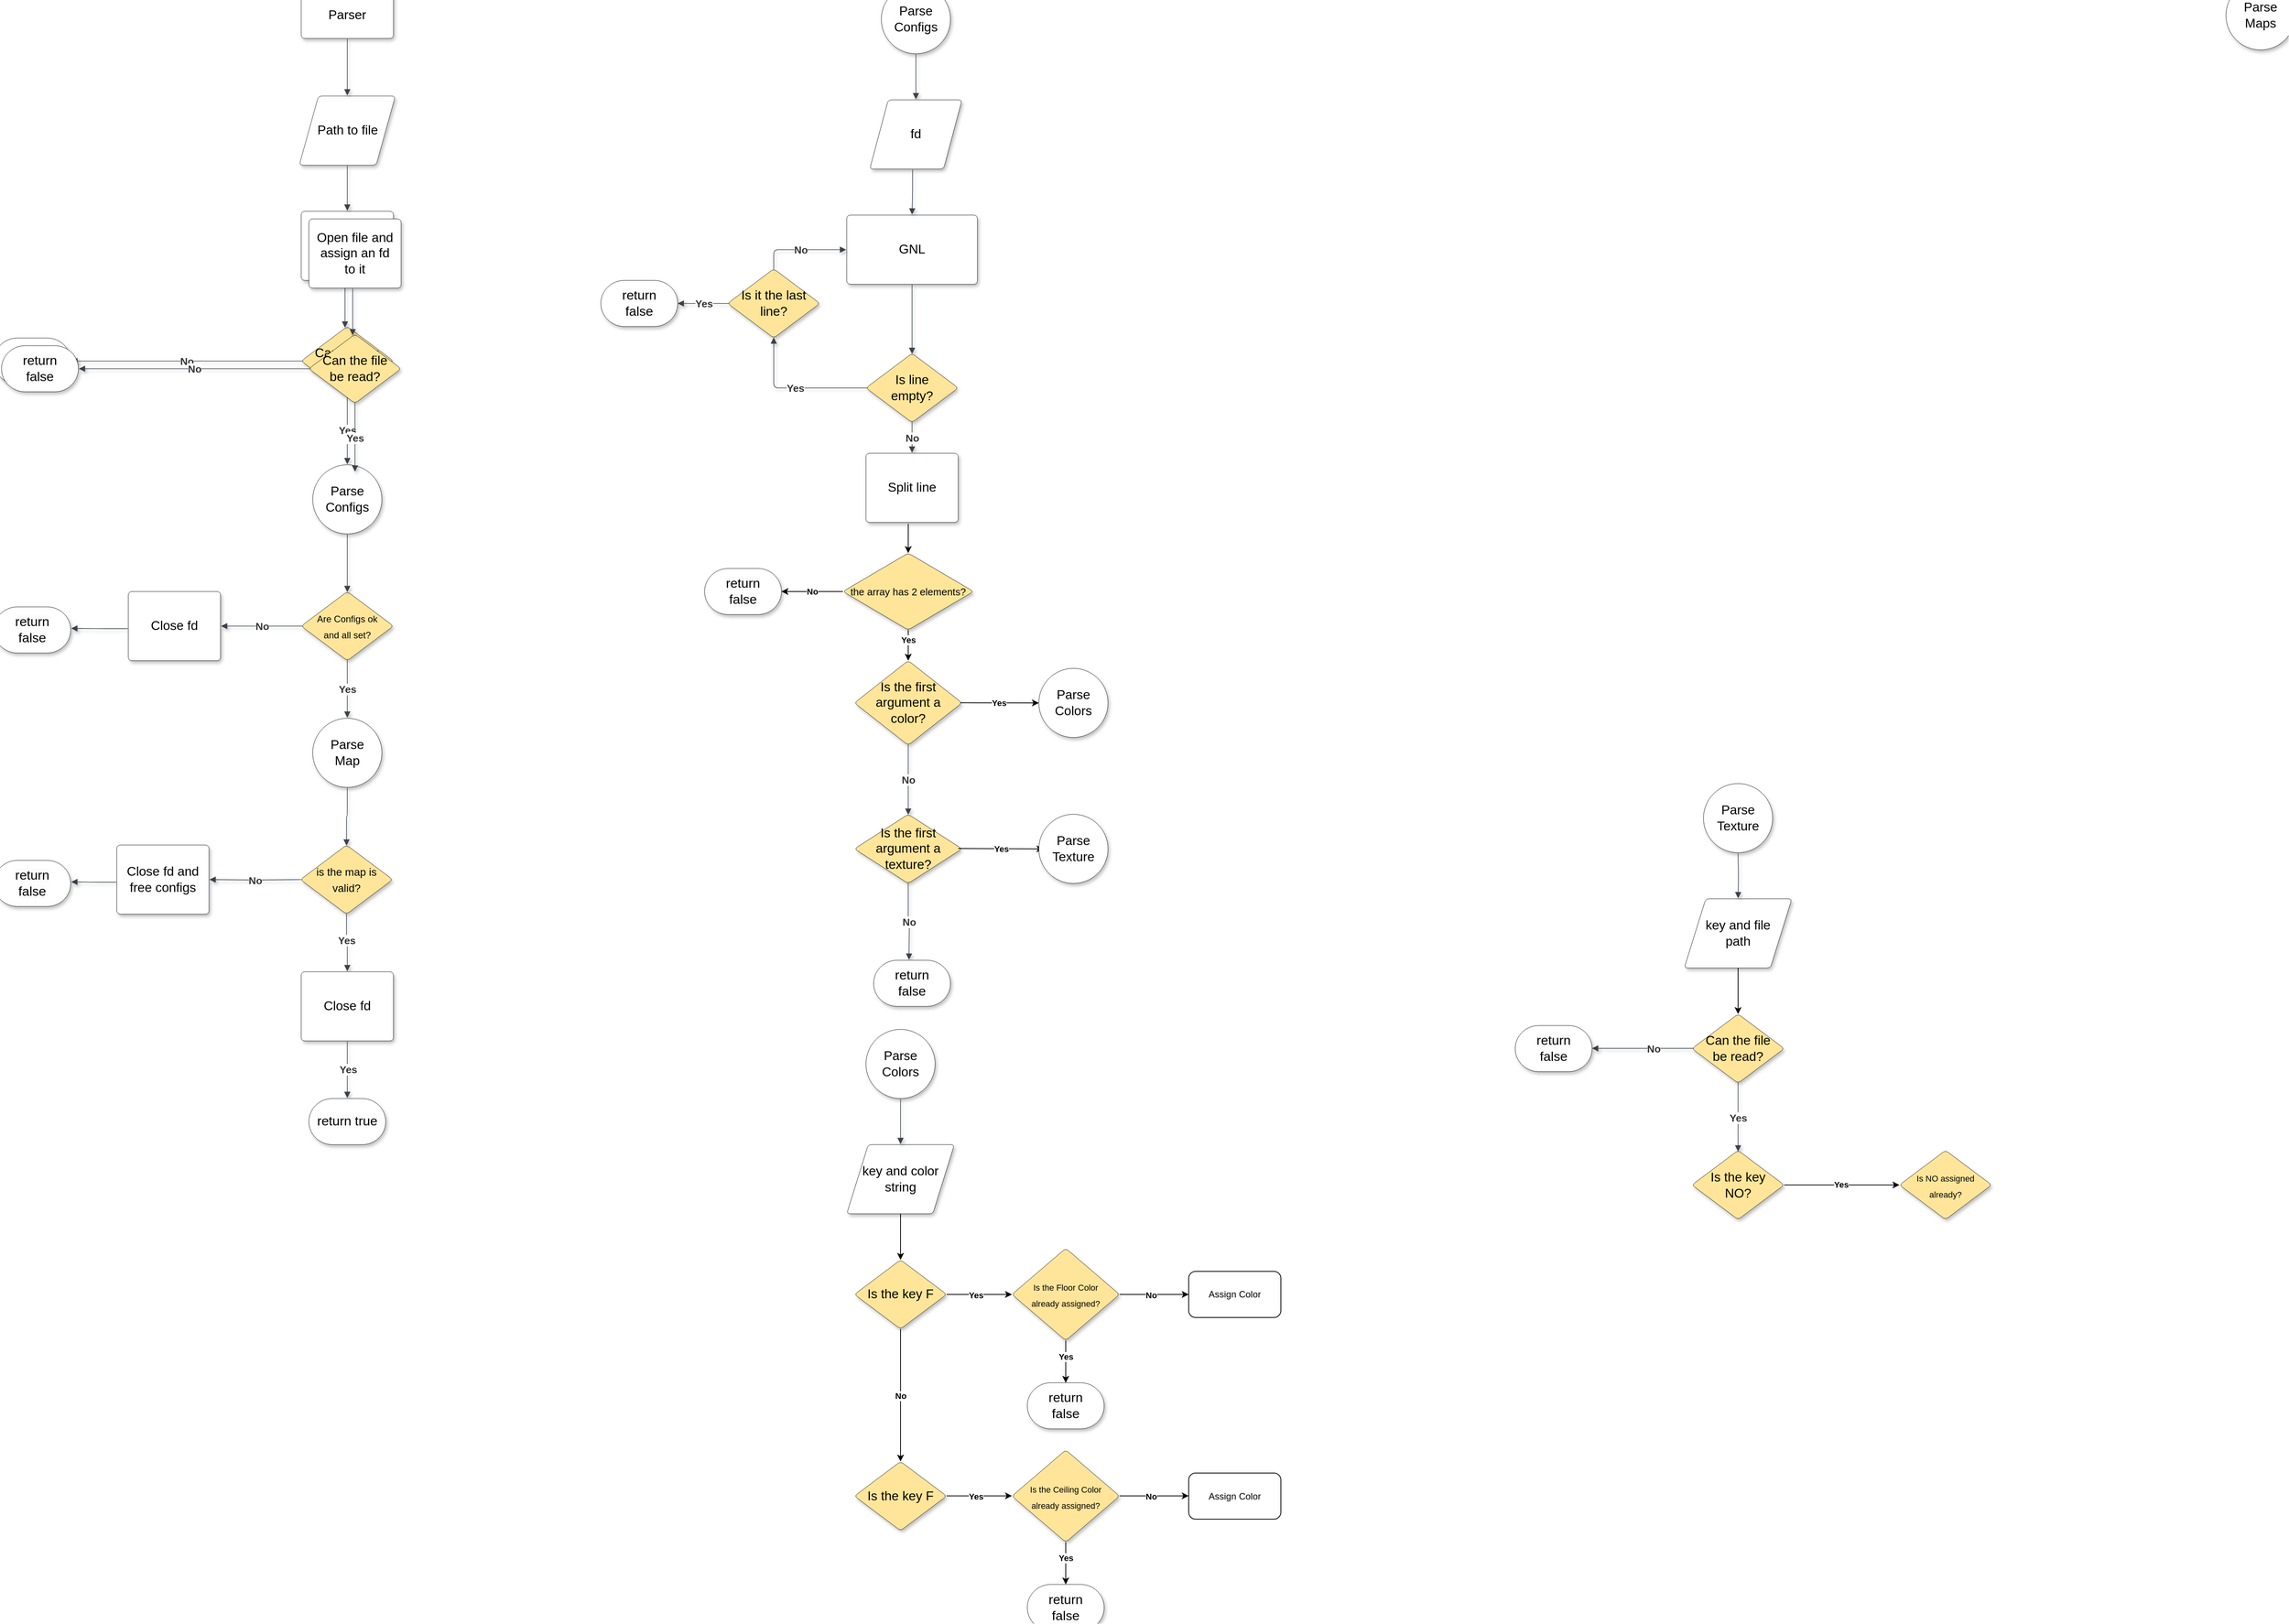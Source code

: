 <mxfile version="24.4.9" type="device">
  <diagram name="Page-1" id="G8VAYLe1_RYuiwfTPHED">
    <mxGraphModel dx="10828" dy="5530" grid="1" gridSize="10" guides="1" tooltips="1" connect="1" arrows="1" fold="1" page="1" pageScale="1" pageWidth="827" pageHeight="1169" math="0" shadow="0">
      <root>
        <mxCell id="0" />
        <mxCell id="1" parent="0" />
        <mxCell id="vujtRCiMRTFm4s1cb2ud-12" value="" style="html=1;jettySize=18;whiteSpace=wrap;fontSize=13.3;fontColor=#333333;fontStyle=1;strokeColor=#3a414a;strokeOpacity=100;strokeWidth=0.8;rounded=1;arcSize=12;edgeStyle=orthogonalEdgeStyle;startArrow=none;endArrow=block;endFill=1;entryX=1.006;entryY=0.5;entryPerimeter=0;lucidId=L41EHP-fWZIB;shadow=1;fillColor=#FFFFFF;" edge="1" parent="1">
          <mxGeometry width="100" height="100" relative="1" as="geometry">
            <Array as="points">
              <mxPoint x="-7320.72" y="-3130.33" />
              <mxPoint x="-7320.72" y="-3130.33" />
            </Array>
            <mxPoint x="-7460.0" y="-3130.33" as="targetPoint" />
            <mxPoint x="-7340.72" y="-3130.33" as="sourcePoint" />
          </mxGeometry>
        </mxCell>
        <mxCell id="vujtRCiMRTFm4s1cb2ud-13" value="No" style="text;html=1;resizable=0;labelBackgroundColor=default;align=center;verticalAlign=middle;fontStyle=1;fontColor=#333333;fontSize=13.3;shadow=1;fillColor=#FFFFFF;" vertex="1" parent="vujtRCiMRTFm4s1cb2ud-12">
          <mxGeometry relative="1" as="geometry" />
        </mxCell>
        <mxCell id="2zXYT1LvfEtl15NbrZRE-309" value="" style="endArrow=classic;html=1;rounded=0;entryX=0;entryY=0.5;entryDx=0;entryDy=0;exitX=0.971;exitY=0.498;exitDx=0;exitDy=0;exitPerimeter=0;" parent="1" source="2zXYT1LvfEtl15NbrZRE-212" target="2zXYT1LvfEtl15NbrZRE-218" edge="1">
          <mxGeometry width="50" height="50" relative="1" as="geometry">
            <mxPoint x="-8281" y="-3585" as="sourcePoint" />
            <mxPoint x="-8181" y="-3675" as="targetPoint" />
          </mxGeometry>
        </mxCell>
        <mxCell id="2zXYT1LvfEtl15NbrZRE-310" value="&lt;b&gt;Yes&lt;/b&gt;" style="edgeLabel;html=1;align=center;verticalAlign=middle;resizable=0;points=[];" parent="2zXYT1LvfEtl15NbrZRE-309" vertex="1" connectable="0">
          <mxGeometry relative="1" as="geometry">
            <mxPoint as="offset" />
          </mxGeometry>
        </mxCell>
        <mxCell id="2zXYT1LvfEtl15NbrZRE-153" value="Path to file" style="html=1;overflow=block;blockSpacing=1;whiteSpace=wrap;shape=parallelogram;perimeter=parallelogramPerimeter;anchorPointDirection=0;fontSize=16.7;spacing=3.8;strokeColor=#1F1F1F;rounded=1;absoluteArcSize=1;arcSize=9;fillColor=#FFFFFF;strokeWidth=NaN;lucidId=tX1EERvf6c6.;shadow=1;" parent="1" vertex="1">
          <mxGeometry x="-9142.5" y="-4370" width="125" height="90" as="geometry" />
        </mxCell>
        <mxCell id="2zXYT1LvfEtl15NbrZRE-154" value="Parser" style="html=1;overflow=block;blockSpacing=1;whiteSpace=wrap;fontSize=16.7;spacing=3.8;strokeColor=#191919;rounded=1;absoluteArcSize=1;arcSize=9;fillColor=#FFFFFF;strokeWidth=NaN;lucidId=8X1EvFZcRXwY;shadow=1;" parent="1" vertex="1">
          <mxGeometry x="-9140" y="-4505" width="120" height="60" as="geometry" />
        </mxCell>
        <mxCell id="2zXYT1LvfEtl15NbrZRE-155" value="" style="html=1;jettySize=18;whiteSpace=wrap;fontSize=13;strokeColor=#3a414a;strokeOpacity=100;strokeWidth=0.8;rounded=1;arcSize=12;edgeStyle=orthogonalEdgeStyle;startArrow=none;endArrow=block;endFill=1;exitX=0.5;exitY=1.013;exitPerimeter=0;entryX=0.5;entryY=-0.008;entryPerimeter=0;lucidId=fY1E9Mrzamgz;shadow=1;fillColor=#FFFFFF;" parent="1" source="2zXYT1LvfEtl15NbrZRE-154" target="2zXYT1LvfEtl15NbrZRE-153" edge="1">
          <mxGeometry width="100" height="100" relative="1" as="geometry">
            <Array as="points" />
          </mxGeometry>
        </mxCell>
        <mxCell id="2zXYT1LvfEtl15NbrZRE-156" value="Open file and assign an fd to it" style="html=1;overflow=block;blockSpacing=1;whiteSpace=wrap;fontSize=16.7;spacing=9;strokeColor=#0F0F0F;rounded=1;absoluteArcSize=1;arcSize=9;fillColor=#FFFFFF;strokeWidth=NaN;lucidId=9Y1EQ6iKpvZG;shadow=1;" parent="1" vertex="1">
          <mxGeometry x="-9140" y="-4220" width="120" height="90" as="geometry" />
        </mxCell>
        <mxCell id="2zXYT1LvfEtl15NbrZRE-157" value="" style="html=1;jettySize=18;whiteSpace=wrap;fontSize=13;strokeColor=#3a414a;strokeOpacity=100;strokeWidth=0.8;rounded=1;arcSize=12;edgeStyle=orthogonalEdgeStyle;startArrow=none;endArrow=block;endFill=1;exitX=0.5;exitY=1.008;exitPerimeter=0;entryX=0.5;entryY=-0.008;entryPerimeter=0;lucidId=gZ1E.NQWFwqV;shadow=1;fillColor=#FFFFFF;" parent="1" source="2zXYT1LvfEtl15NbrZRE-153" target="2zXYT1LvfEtl15NbrZRE-156" edge="1">
          <mxGeometry width="100" height="100" relative="1" as="geometry">
            <Array as="points" />
          </mxGeometry>
        </mxCell>
        <mxCell id="2zXYT1LvfEtl15NbrZRE-158" value="Can the file be read?" style="html=1;overflow=block;blockSpacing=1;whiteSpace=wrap;rhombus;fontSize=16.7;spacing=9;strokeColor=#0F0F0F;rounded=1;absoluteArcSize=1;arcSize=9;fillColor=#FFE599;strokeWidth=NaN;lucidId=jZ1E-DMXvh1~;shadow=1;align=center;verticalAlign=middle;fontFamily=Helvetica;fontColor=default;" parent="1" vertex="1">
          <mxGeometry x="-9140" y="-4070" width="120" height="90" as="geometry" />
        </mxCell>
        <mxCell id="2zXYT1LvfEtl15NbrZRE-159" value="" style="html=1;jettySize=18;whiteSpace=wrap;fontSize=13;strokeColor=#3a414a;strokeOpacity=100;strokeWidth=0.8;rounded=1;arcSize=12;edgeStyle=orthogonalEdgeStyle;startArrow=none;endArrow=block;endFill=1;exitX=0.475;exitY=1.008;exitPerimeter=0;entryX=0.475;entryY=0.016;entryPerimeter=0;lucidId=oZ1EE4hA0qJZ;shadow=1;fillColor=#FFFFFF;" parent="1" source="2zXYT1LvfEtl15NbrZRE-156" target="2zXYT1LvfEtl15NbrZRE-158" edge="1">
          <mxGeometry width="100" height="100" relative="1" as="geometry">
            <Array as="points" />
          </mxGeometry>
        </mxCell>
        <mxCell id="2zXYT1LvfEtl15NbrZRE-160" value="" style="html=1;jettySize=18;whiteSpace=wrap;fontSize=13.3;fontColor=#333333;fontStyle=1;strokeColor=#3a414a;strokeOpacity=100;strokeWidth=0.8;rounded=1;arcSize=12;edgeStyle=orthogonalEdgeStyle;startArrow=none;endArrow=block;endFill=1;exitX=0.012;exitY=0.5;exitPerimeter=0;entryX=1.006;entryY=0.5;entryPerimeter=0;lucidId=L41EHP-fWZIB;shadow=1;fillColor=#FFFFFF;" parent="1" source="2zXYT1LvfEtl15NbrZRE-158" edge="1">
          <mxGeometry width="100" height="100" relative="1" as="geometry">
            <Array as="points" />
            <mxPoint x="-9439.28" y="-4025" as="targetPoint" />
          </mxGeometry>
        </mxCell>
        <mxCell id="2zXYT1LvfEtl15NbrZRE-161" value="No" style="text;html=1;resizable=0;labelBackgroundColor=default;align=center;verticalAlign=middle;fontStyle=1;fontColor=#333333;fontSize=13.3;shadow=1;fillColor=#FFFFFF;" parent="2zXYT1LvfEtl15NbrZRE-160" vertex="1">
          <mxGeometry relative="1" as="geometry" />
        </mxCell>
        <mxCell id="2zXYT1LvfEtl15NbrZRE-162" value="" style="html=1;jettySize=18;whiteSpace=wrap;fontSize=13.3;fontColor=#333333;fontStyle=1;strokeColor=#3a414a;strokeOpacity=100;strokeWidth=0.8;rounded=1;arcSize=12;edgeStyle=orthogonalEdgeStyle;startArrow=none;endArrow=block;endFill=1;exitX=0.5;exitY=0.992;exitPerimeter=0;entryX=0.5;entryY=-0.008;entryPerimeter=0;lucidId=T41EOPp2TYkA;shadow=1;fillColor=#FFFFFF;" parent="1" source="2zXYT1LvfEtl15NbrZRE-158" target="2zXYT1LvfEtl15NbrZRE-174" edge="1">
          <mxGeometry width="100" height="100" relative="1" as="geometry">
            <Array as="points" />
          </mxGeometry>
        </mxCell>
        <mxCell id="2zXYT1LvfEtl15NbrZRE-163" value="Yes" style="text;html=1;resizable=0;labelBackgroundColor=default;align=center;verticalAlign=middle;fontStyle=1;fontColor=#333333;fontSize=13.3;shadow=1;fillColor=#FFFFFF;" parent="2zXYT1LvfEtl15NbrZRE-162" vertex="1">
          <mxGeometry relative="1" as="geometry" />
        </mxCell>
        <mxCell id="2zXYT1LvfEtl15NbrZRE-165" value="&lt;font style=&quot;font-size: 12px;&quot;&gt;Are Configs ok and all set?&lt;/font&gt;" style="html=1;overflow=block;blockSpacing=1;whiteSpace=wrap;rhombus;fontSize=16.7;spacing=9;strokeColor=#0F0F0F;rounded=1;absoluteArcSize=1;arcSize=9;fillColor=#FFE599;strokeWidth=NaN;lucidId=P91EEz4N1odR;shadow=1;align=center;verticalAlign=middle;fontFamily=Helvetica;fontColor=default;" parent="1" vertex="1">
          <mxGeometry x="-9140" y="-3725" width="120" height="90" as="geometry" />
        </mxCell>
        <mxCell id="2zXYT1LvfEtl15NbrZRE-166" value="" style="html=1;jettySize=18;whiteSpace=wrap;fontSize=13;strokeColor=#3a414a;strokeOpacity=100;strokeWidth=0.8;rounded=1;arcSize=12;edgeStyle=orthogonalEdgeStyle;startArrow=none;endArrow=block;endFill=1;exitX=0.5;exitY=1.008;exitPerimeter=0;entryX=0.5;entryY=0.008;entryPerimeter=0;lucidId=591E4BKJysrq;shadow=1;fillColor=#FFFFFF;" parent="1" source="2zXYT1LvfEtl15NbrZRE-174" target="2zXYT1LvfEtl15NbrZRE-165" edge="1">
          <mxGeometry width="100" height="100" relative="1" as="geometry">
            <Array as="points" />
          </mxGeometry>
        </mxCell>
        <mxCell id="2zXYT1LvfEtl15NbrZRE-167" value="" style="html=1;jettySize=18;whiteSpace=wrap;fontSize=13.3;fontColor=#333333;fontStyle=1;strokeColor=#3a414a;strokeOpacity=100;strokeWidth=0.8;rounded=1;arcSize=12;edgeStyle=orthogonalEdgeStyle;startArrow=none;endArrow=block;endFill=1;exitX=0.5;exitY=0.992;exitPerimeter=0;entryX=0.5;entryY=-0.008;entryPerimeter=0;lucidId=J-1Egq0q3Oak;shadow=1;fillColor=#FFFFFF;" parent="1" source="2zXYT1LvfEtl15NbrZRE-165" target="2zXYT1LvfEtl15NbrZRE-175" edge="1">
          <mxGeometry width="100" height="100" relative="1" as="geometry">
            <Array as="points" />
          </mxGeometry>
        </mxCell>
        <mxCell id="2zXYT1LvfEtl15NbrZRE-168" value="Yes" style="text;html=1;resizable=0;labelBackgroundColor=default;align=center;verticalAlign=middle;fontStyle=1;fontColor=#333333;fontSize=13.3;shadow=1;fillColor=#FFFFFF;" parent="2zXYT1LvfEtl15NbrZRE-167" vertex="1">
          <mxGeometry relative="1" as="geometry" />
        </mxCell>
        <mxCell id="2zXYT1LvfEtl15NbrZRE-169" value="" style="html=1;jettySize=18;whiteSpace=wrap;fontSize=13.3;fontColor=#333333;fontStyle=1;strokeColor=#3a414a;strokeOpacity=100;strokeWidth=0.8;rounded=1;arcSize=12;edgeStyle=orthogonalEdgeStyle;startArrow=none;endArrow=block;endFill=1;exitX=0.012;exitY=0.5;exitPerimeter=0;entryX=1.006;entryY=0.5;entryPerimeter=0;lucidId=L-1ENJcQgKqW;shadow=1;fillColor=#FFFFFF;" parent="1" source="2zXYT1LvfEtl15NbrZRE-165" target="2zXYT1LvfEtl15NbrZRE-171" edge="1">
          <mxGeometry width="100" height="100" relative="1" as="geometry">
            <Array as="points" />
          </mxGeometry>
        </mxCell>
        <mxCell id="2zXYT1LvfEtl15NbrZRE-170" value="No" style="text;html=1;resizable=0;labelBackgroundColor=default;align=center;verticalAlign=middle;fontStyle=1;fontColor=#333333;fontSize=13.3;shadow=1;fillColor=#FFFFFF;" parent="2zXYT1LvfEtl15NbrZRE-169" vertex="1">
          <mxGeometry relative="1" as="geometry" />
        </mxCell>
        <mxCell id="2zXYT1LvfEtl15NbrZRE-171" value="Close fd" style="html=1;overflow=block;blockSpacing=1;whiteSpace=wrap;fontSize=16.7;spacing=9;strokeColor=#0F0F0F;rounded=1;absoluteArcSize=1;arcSize=9;fillColor=default;strokeWidth=NaN;lucidId=X-1ERLz-kwwG;shadow=1;align=center;verticalAlign=middle;fontFamily=Helvetica;fontColor=default;" parent="1" vertex="1">
          <mxGeometry x="-9365" y="-3725" width="120" height="90" as="geometry" />
        </mxCell>
        <mxCell id="2zXYT1LvfEtl15NbrZRE-172" value="" style="html=1;jettySize=18;whiteSpace=wrap;fontSize=13;strokeColor=#3a414a;strokeOpacity=100;strokeWidth=0.8;rounded=1;arcSize=12;edgeStyle=orthogonalEdgeStyle;startArrow=none;endArrow=block;endFill=1;exitX=-0.006;exitY=0.537;exitPerimeter=0;entryX=1.006;entryY=0.5;entryPerimeter=0;lucidId=k_1ESQMdL1Da;shadow=1;fillColor=#FFFFFF;" parent="1" source="2zXYT1LvfEtl15NbrZRE-171" edge="1">
          <mxGeometry width="100" height="100" relative="1" as="geometry">
            <Array as="points" />
            <mxPoint x="-9439.28" y="-3677" as="targetPoint" />
          </mxGeometry>
        </mxCell>
        <mxCell id="2zXYT1LvfEtl15NbrZRE-174" value="Parse Configs" style="html=1;overflow=block;blockSpacing=1;whiteSpace=wrap;ellipse;fontSize=16.7;spacing=9;strokeColor=#0F0F0F;rounded=1;absoluteArcSize=1;arcSize=9;fillColor=#FFFFFF;strokeWidth=NaN;lucidId=5b2EtWOqxYSE;shadow=1;align=center;verticalAlign=middle;fontFamily=Helvetica;fontColor=default;" parent="1" vertex="1">
          <mxGeometry x="-9125" y="-3890" width="90" height="90" as="geometry" />
        </mxCell>
        <mxCell id="2zXYT1LvfEtl15NbrZRE-175" value="Parse Map" style="html=1;overflow=block;blockSpacing=1;whiteSpace=wrap;ellipse;fontSize=16.7;spacing=9;strokeColor=#0F0F0F;rounded=1;absoluteArcSize=1;arcSize=9;fillColor=default;strokeWidth=NaN;lucidId=Gc2E4YuQoAFh;shadow=1;align=center;verticalAlign=middle;fontFamily=Helvetica;fontColor=default;" parent="1" vertex="1">
          <mxGeometry x="-9125" y="-3560" width="90" height="90" as="geometry" />
        </mxCell>
        <mxCell id="2zXYT1LvfEtl15NbrZRE-176" value="" style="html=1;jettySize=18;whiteSpace=wrap;fontSize=13.3;fontColor=#333333;fontStyle=1;strokeColor=#3a414a;strokeOpacity=100;strokeWidth=0.8;rounded=1;arcSize=12;edgeStyle=orthogonalEdgeStyle;startArrow=none;endArrow=block;endFill=1;entryX=1.006;entryY=0.5;entryPerimeter=0;lucidId=Rg2EqPA1Ob1g;shadow=1;fillColor=#FFFFFF;" parent="1" target="2zXYT1LvfEtl15NbrZRE-178" edge="1">
          <mxGeometry width="100" height="100" relative="1" as="geometry">
            <Array as="points" />
            <mxPoint x="-9140" y="-3350" as="sourcePoint" />
          </mxGeometry>
        </mxCell>
        <mxCell id="2zXYT1LvfEtl15NbrZRE-177" value="No" style="text;html=1;resizable=0;labelBackgroundColor=default;align=center;verticalAlign=middle;fontStyle=1;fontColor=#333333;fontSize=13.3;shadow=1;fillColor=#FFFFFF;" parent="2zXYT1LvfEtl15NbrZRE-176" vertex="1">
          <mxGeometry relative="1" as="geometry" />
        </mxCell>
        <mxCell id="2zXYT1LvfEtl15NbrZRE-178" value="Close fd and free configs" style="html=1;overflow=block;blockSpacing=1;whiteSpace=wrap;fontSize=16.7;spacing=9;strokeColor=#0F0F0F;rounded=1;absoluteArcSize=1;arcSize=9;fillColor=default;strokeWidth=NaN;lucidId=Rg2ElkVCbIPI;shadow=1;align=center;verticalAlign=middle;fontFamily=Helvetica;fontColor=default;" parent="1" vertex="1">
          <mxGeometry x="-9380" y="-3395" width="120" height="90" as="geometry" />
        </mxCell>
        <mxCell id="2zXYT1LvfEtl15NbrZRE-179" value="" style="html=1;jettySize=18;whiteSpace=wrap;fontSize=13;strokeColor=#3a414a;strokeOpacity=100;strokeWidth=0.8;rounded=1;arcSize=12;edgeStyle=orthogonalEdgeStyle;startArrow=none;endArrow=block;endFill=1;exitX=-0.006;exitY=0.537;exitPerimeter=0;entryX=1.006;entryY=0.5;entryPerimeter=0;lucidId=Rg2E13m-nYn4;shadow=1;fillColor=#FFFFFF;" parent="1" source="2zXYT1LvfEtl15NbrZRE-178" edge="1">
          <mxGeometry width="100" height="100" relative="1" as="geometry">
            <Array as="points" />
            <mxPoint x="-9439.28" y="-3347" as="targetPoint" />
          </mxGeometry>
        </mxCell>
        <mxCell id="2zXYT1LvfEtl15NbrZRE-181" value="&lt;font style=&quot;font-size: 14px;&quot;&gt;is the map is valid?&lt;/font&gt;" style="html=1;overflow=block;blockSpacing=1;whiteSpace=wrap;rhombus;fontSize=16.7;spacing=9;strokeColor=#0F0F0F;rounded=1;absoluteArcSize=1;arcSize=9;fillColor=#FFE599;strokeWidth=NaN;lucidId=nh2EbcO54-9p;shadow=1;align=center;verticalAlign=middle;fontFamily=Helvetica;fontColor=default;" parent="1" vertex="1">
          <mxGeometry x="-9141" y="-3395" width="120" height="90" as="geometry" />
        </mxCell>
        <mxCell id="2zXYT1LvfEtl15NbrZRE-182" value="" style="html=1;jettySize=18;whiteSpace=wrap;fontSize=13.3;fontColor=#333333;fontStyle=1;strokeColor=#3a414a;strokeOpacity=100;strokeWidth=0.8;rounded=1;arcSize=12;edgeStyle=orthogonalEdgeStyle;startArrow=none;endArrow=block;endFill=1;exitX=0.5;exitY=1.008;exitPerimeter=0;entryX=0.5;entryY=0.008;entryPerimeter=0;lucidId=rh2Emg99FGSk;shadow=1;fillColor=#FFFFFF;" parent="1" source="2zXYT1LvfEtl15NbrZRE-175" target="2zXYT1LvfEtl15NbrZRE-181" edge="1">
          <mxGeometry width="100" height="100" relative="1" as="geometry">
            <Array as="points" />
          </mxGeometry>
        </mxCell>
        <mxCell id="2zXYT1LvfEtl15NbrZRE-184" value="" style="html=1;jettySize=18;whiteSpace=wrap;fontSize=13.3;fontColor=#333333;fontStyle=1;strokeColor=#3a414a;strokeOpacity=100;strokeWidth=0.8;rounded=1;arcSize=12;edgeStyle=orthogonalEdgeStyle;startArrow=none;endArrow=block;endFill=1;exitX=0.5;exitY=0.992;exitPerimeter=0;entryX=0.5;entryY=-0.008;entryPerimeter=0;lucidId=ii2ES7uEfwXA;shadow=1;fillColor=#FFFFFF;" parent="1" source="2zXYT1LvfEtl15NbrZRE-181" target="2zXYT1LvfEtl15NbrZRE-186" edge="1">
          <mxGeometry width="100" height="100" relative="1" as="geometry">
            <Array as="points" />
          </mxGeometry>
        </mxCell>
        <mxCell id="2zXYT1LvfEtl15NbrZRE-185" value="Yes" style="text;html=1;resizable=0;labelBackgroundColor=default;align=center;verticalAlign=middle;fontStyle=1;fontColor=#333333;fontSize=13.3;shadow=1;fillColor=#FFFFFF;" parent="2zXYT1LvfEtl15NbrZRE-184" vertex="1">
          <mxGeometry x="-0.109" relative="1" as="geometry" />
        </mxCell>
        <mxCell id="2zXYT1LvfEtl15NbrZRE-186" value="Close fd" style="html=1;overflow=block;blockSpacing=1;whiteSpace=wrap;fontSize=16.7;spacing=9;strokeColor=#0F0F0F;rounded=1;absoluteArcSize=1;arcSize=9;fillColor=default;strokeWidth=NaN;lucidId=Pi2EEIOk-zC4;shadow=1;align=center;verticalAlign=middle;fontFamily=Helvetica;fontColor=default;" parent="1" vertex="1">
          <mxGeometry x="-9140" y="-3230" width="120" height="90" as="geometry" />
        </mxCell>
        <mxCell id="2zXYT1LvfEtl15NbrZRE-187" value="" style="html=1;jettySize=18;whiteSpace=wrap;fontSize=13.3;fontColor=#333333;fontStyle=1;strokeColor=#3a414a;strokeOpacity=100;strokeWidth=0.8;rounded=1;arcSize=12;edgeStyle=orthogonalEdgeStyle;startArrow=none;endArrow=block;endFill=1;exitX=0.5;exitY=1.008;exitPerimeter=0;entryX=0.5;entryY=-0.012;entryPerimeter=0;lucidId=-i2EehJ8-~kH;shadow=1;fillColor=#FFFFFF;" parent="1" source="2zXYT1LvfEtl15NbrZRE-186" edge="1">
          <mxGeometry width="100" height="100" relative="1" as="geometry">
            <Array as="points" />
            <mxPoint x="-9080" y="-3065.72" as="targetPoint" />
          </mxGeometry>
        </mxCell>
        <mxCell id="2zXYT1LvfEtl15NbrZRE-188" value="Yes" style="text;html=1;resizable=0;labelBackgroundColor=default;align=center;verticalAlign=middle;fontStyle=1;fontColor=#333333;fontSize=13.3;shadow=1;fillColor=#FFFFFF;" parent="2zXYT1LvfEtl15NbrZRE-187" vertex="1">
          <mxGeometry relative="1" as="geometry" />
        </mxCell>
        <mxCell id="2zXYT1LvfEtl15NbrZRE-190" value="Parse Configs" style="html=1;overflow=block;blockSpacing=1;whiteSpace=wrap;ellipse;fontSize=16.7;spacing=9;strokeColor=#0F0F0F;rounded=1;absoluteArcSize=1;arcSize=9;fillColor=default;strokeWidth=NaN;lucidId=gk2EtrsDHjCQ;shadow=1;align=center;verticalAlign=middle;fontFamily=Helvetica;fontColor=default;" parent="1" vertex="1">
          <mxGeometry x="-8385" y="-4515" width="90" height="90" as="geometry" />
        </mxCell>
        <mxCell id="2zXYT1LvfEtl15NbrZRE-191" value="Parse Maps" style="html=1;overflow=block;blockSpacing=1;whiteSpace=wrap;ellipse;fontSize=16.7;spacing=9;strokeColor=#0F0F0F;rounded=1;absoluteArcSize=1;arcSize=9;fillColor=default;strokeWidth=NaN;lucidId=lk2Es3zEy-bU;shadow=1;align=center;verticalAlign=middle;fontFamily=Helvetica;fontColor=default;" parent="1" vertex="1">
          <mxGeometry x="-6635" y="-4520" width="90" height="90" as="geometry" />
        </mxCell>
        <mxCell id="2zXYT1LvfEtl15NbrZRE-192" value="" style="html=1;jettySize=18;whiteSpace=wrap;fontSize=13;strokeColor=#3a414a;strokeOpacity=100;strokeWidth=0.8;rounded=1;arcSize=12;edgeStyle=orthogonalEdgeStyle;startArrow=none;endArrow=block;endFill=1;exitX=0.5;exitY=1.008;exitPerimeter=0;entryX=0.5;entryY=-0.008;entryPerimeter=0;lucidId=Am2EB6RAnDnQ;shadow=1;fillColor=#FFFFFF;" parent="1" source="2zXYT1LvfEtl15NbrZRE-190" target="2zXYT1LvfEtl15NbrZRE-196" edge="1">
          <mxGeometry width="100" height="100" relative="1" as="geometry">
            <Array as="points" />
          </mxGeometry>
        </mxCell>
        <mxCell id="2zXYT1LvfEtl15NbrZRE-193" value="Parse  Colors" style="html=1;overflow=block;blockSpacing=1;whiteSpace=wrap;ellipse;fontSize=16.7;spacing=9;strokeColor=#0F0F0F;rounded=1;absoluteArcSize=1;arcSize=9;fillColor=default;strokeWidth=NaN;lucidId=0p2EjCjO9lcb;shadow=1;align=center;verticalAlign=middle;fontFamily=Helvetica;fontColor=default;" parent="1" vertex="1">
          <mxGeometry x="-8405" y="-3155" width="90" height="90" as="geometry" />
        </mxCell>
        <mxCell id="2zXYT1LvfEtl15NbrZRE-194" value="Parse Texture" style="html=1;overflow=block;blockSpacing=1;whiteSpace=wrap;ellipse;fontSize=16.7;spacing=9;strokeColor=#0F0F0F;rounded=1;absoluteArcSize=1;arcSize=9;fillColor=default;strokeWidth=NaN;lucidId=nq2E5vRq3FHv;shadow=1;align=center;verticalAlign=middle;fontFamily=Helvetica;fontColor=default;" parent="1" vertex="1">
          <mxGeometry x="-7315" y="-3475" width="90" height="90" as="geometry" />
        </mxCell>
        <mxCell id="2zXYT1LvfEtl15NbrZRE-195" value="GNL" style="html=1;overflow=block;blockSpacing=1;whiteSpace=wrap;fontSize=16.7;spacing=9;strokeColor=#0F0F0F;rounded=1;absoluteArcSize=1;arcSize=9;fillColor=default;strokeWidth=NaN;lucidId=Br2EVASeQrbh;shadow=1;align=center;verticalAlign=middle;fontFamily=Helvetica;fontColor=default;" parent="1" vertex="1">
          <mxGeometry x="-8430" y="-4215" width="170" height="90" as="geometry" />
        </mxCell>
        <mxCell id="2zXYT1LvfEtl15NbrZRE-196" value="fd" style="html=1;overflow=block;blockSpacing=1;whiteSpace=wrap;shape=parallelogram;perimeter=parallelogramPerimeter;anchorPointDirection=0;fontSize=16.7;spacing=9;strokeColor=#0F0F0F;rounded=1;absoluteArcSize=1;arcSize=9;fillColor=default;strokeWidth=NaN;lucidId=xs2E~~Kp~wA9;shadow=1;align=center;verticalAlign=middle;fontFamily=Helvetica;fontColor=default;" parent="1" vertex="1">
          <mxGeometry x="-8400" y="-4365" width="120" height="90" as="geometry" />
        </mxCell>
        <mxCell id="2zXYT1LvfEtl15NbrZRE-197" value="" style="html=1;jettySize=18;whiteSpace=wrap;fontSize=13;strokeColor=#3a414a;strokeOpacity=100;strokeWidth=0.8;rounded=1;arcSize=12;edgeStyle=orthogonalEdgeStyle;startArrow=none;endArrow=block;endFill=1;exitX=0.464;exitY=1.008;exitPerimeter=0;entryX=0.5;entryY=-0.008;entryPerimeter=0;lucidId=Ts2EgLEbwrsA;shadow=1;fillColor=#FFFFFF;" parent="1" source="2zXYT1LvfEtl15NbrZRE-196" target="2zXYT1LvfEtl15NbrZRE-195" edge="1">
          <mxGeometry width="100" height="100" relative="1" as="geometry">
            <Array as="points" />
          </mxGeometry>
        </mxCell>
        <mxCell id="2zXYT1LvfEtl15NbrZRE-198" value="" style="html=1;jettySize=18;whiteSpace=wrap;fontSize=13;strokeColor=#3a414a;strokeOpacity=100;strokeWidth=0.8;rounded=1;arcSize=12;edgeStyle=orthogonalEdgeStyle;startArrow=none;endArrow=block;endFill=1;exitX=0.5;exitY=1.008;exitPerimeter=0;entryX=0.5;entryY=0.008;entryPerimeter=0;lucidId=Kv2EEDhD.AjN;shadow=1;fillColor=#FFFFFF;" parent="1" source="2zXYT1LvfEtl15NbrZRE-195" target="2zXYT1LvfEtl15NbrZRE-199" edge="1">
          <mxGeometry width="100" height="100" relative="1" as="geometry">
            <Array as="points" />
          </mxGeometry>
        </mxCell>
        <mxCell id="2zXYT1LvfEtl15NbrZRE-199" value="Is line empty?" style="html=1;overflow=block;blockSpacing=1;whiteSpace=wrap;rhombus;fontSize=16.7;spacing=9;strokeColor=#0F0F0F;rounded=1;absoluteArcSize=1;arcSize=9;fillColor=#FFE599;strokeWidth=NaN;lucidId=Qv2EJP8SVrOe;shadow=1;align=center;verticalAlign=middle;fontFamily=Helvetica;fontColor=default;" parent="1" vertex="1">
          <mxGeometry x="-8405" y="-4035" width="120" height="90" as="geometry" />
        </mxCell>
        <mxCell id="2zXYT1LvfEtl15NbrZRE-200" value="" style="html=1;jettySize=18;whiteSpace=wrap;fontSize=13.3;fontColor=#333333;fontStyle=1;strokeColor=#3a414a;strokeOpacity=100;strokeWidth=0.8;rounded=1;arcSize=12;edgeStyle=orthogonalEdgeStyle;startArrow=none;endArrow=block;endFill=1;exitX=0.012;exitY=0.5;exitPerimeter=0;entryX=0.5;entryY=0.992;entryPerimeter=0;lucidId=dw2EzXaGVpmR;shadow=1;fillColor=#FFFFFF;" parent="1" source="2zXYT1LvfEtl15NbrZRE-199" target="2zXYT1LvfEtl15NbrZRE-204" edge="1">
          <mxGeometry width="100" height="100" relative="1" as="geometry">
            <Array as="points" />
          </mxGeometry>
        </mxCell>
        <mxCell id="2zXYT1LvfEtl15NbrZRE-201" value="Yes" style="text;html=1;resizable=0;labelBackgroundColor=default;align=center;verticalAlign=middle;fontStyle=1;fontColor=#333333;fontSize=13.3;shadow=1;fillColor=#FFFFFF;" parent="2zXYT1LvfEtl15NbrZRE-200" vertex="1">
          <mxGeometry relative="1" as="geometry" />
        </mxCell>
        <mxCell id="2zXYT1LvfEtl15NbrZRE-202" value="" style="html=1;jettySize=18;whiteSpace=wrap;fontSize=13.3;fontColor=#333333;fontStyle=1;strokeColor=#3a414a;strokeOpacity=100;strokeWidth=0.8;rounded=1;arcSize=12;edgeStyle=orthogonalEdgeStyle;startArrow=none;endArrow=block;endFill=1;exitX=0.5;exitY=0.992;exitPerimeter=0;entryX=0.5;entryY=-0.008;entryPerimeter=0;lucidId=-w2Etj6ydES2;shadow=1;fillColor=#FFFFFF;" parent="1" source="2zXYT1LvfEtl15NbrZRE-199" target="2zXYT1LvfEtl15NbrZRE-210" edge="1">
          <mxGeometry width="100" height="100" relative="1" as="geometry">
            <Array as="points" />
          </mxGeometry>
        </mxCell>
        <mxCell id="2zXYT1LvfEtl15NbrZRE-203" value="No" style="text;html=1;resizable=0;labelBackgroundColor=default;align=center;verticalAlign=middle;fontStyle=1;fontColor=#333333;fontSize=13.3;shadow=1;fillColor=#FFFFFF;" parent="2zXYT1LvfEtl15NbrZRE-202" vertex="1">
          <mxGeometry relative="1" as="geometry" />
        </mxCell>
        <mxCell id="2zXYT1LvfEtl15NbrZRE-204" value="Is it the last line?" style="html=1;overflow=block;blockSpacing=1;whiteSpace=wrap;rhombus;fontSize=16.7;spacing=9;strokeColor=#0F0F0F;rounded=1;absoluteArcSize=1;arcSize=9;fillColor=#FFE599;strokeWidth=NaN;lucidId=1x2EwepF0oXS;shadow=1;align=center;verticalAlign=middle;fontFamily=Helvetica;fontColor=default;" parent="1" vertex="1">
          <mxGeometry x="-8585" y="-4145" width="120" height="90" as="geometry" />
        </mxCell>
        <mxCell id="2zXYT1LvfEtl15NbrZRE-205" value="" style="html=1;jettySize=18;whiteSpace=wrap;fontSize=13.3;fontColor=#333333;fontStyle=1;strokeColor=#3a414a;strokeOpacity=100;strokeWidth=0.8;rounded=1;arcSize=12;edgeStyle=orthogonalEdgeStyle;startArrow=none;endArrow=block;endFill=1;exitX=0.5;exitY=0.008;exitPerimeter=0;entryX=-0.005;entryY=0.5;entryPerimeter=0;lucidId=Tz2Eq6F8V47a;shadow=1;fillColor=#FFFFFF;" parent="1" source="2zXYT1LvfEtl15NbrZRE-204" target="2zXYT1LvfEtl15NbrZRE-195" edge="1">
          <mxGeometry width="100" height="100" relative="1" as="geometry">
            <Array as="points" />
          </mxGeometry>
        </mxCell>
        <mxCell id="2zXYT1LvfEtl15NbrZRE-206" value="No" style="text;html=1;resizable=0;labelBackgroundColor=default;align=center;verticalAlign=middle;fontStyle=1;fontColor=#333333;fontSize=13.3;shadow=1;fillColor=#FFFFFF;" parent="2zXYT1LvfEtl15NbrZRE-205" vertex="1">
          <mxGeometry relative="1" as="geometry" />
        </mxCell>
        <mxCell id="2zXYT1LvfEtl15NbrZRE-207" value="" style="html=1;jettySize=18;whiteSpace=wrap;fontSize=13.3;fontColor=#333333;fontStyle=1;strokeColor=#3a414a;strokeOpacity=100;strokeWidth=0.8;rounded=1;arcSize=12;edgeStyle=orthogonalEdgeStyle;startArrow=none;endArrow=block;endFill=1;exitX=0.012;exitY=0.5;exitPerimeter=0;entryX=1;entryY=0.5;entryPerimeter=0;lucidId=mA2EK.HZu-cW;shadow=1;fillColor=#FFFFFF;entryDx=0;entryDy=0;" parent="1" source="2zXYT1LvfEtl15NbrZRE-204" target="2zXYT1LvfEtl15NbrZRE-360" edge="1">
          <mxGeometry width="100" height="100" relative="1" as="geometry">
            <Array as="points" />
            <mxPoint x="-8659.28" y="-4100" as="targetPoint" />
          </mxGeometry>
        </mxCell>
        <mxCell id="2zXYT1LvfEtl15NbrZRE-208" value="Yes" style="text;html=1;resizable=0;labelBackgroundColor=default;align=center;verticalAlign=middle;fontStyle=1;fontColor=#333333;fontSize=13.3;shadow=1;fillColor=#FFFFFF;" parent="2zXYT1LvfEtl15NbrZRE-207" vertex="1">
          <mxGeometry relative="1" as="geometry" />
        </mxCell>
        <mxCell id="2zXYT1LvfEtl15NbrZRE-210" value="Split line" style="html=1;overflow=block;blockSpacing=1;whiteSpace=wrap;fontSize=16.7;spacing=9;strokeColor=#0F0F0F;rounded=1;absoluteArcSize=1;arcSize=9;fillColor=default;strokeWidth=NaN;lucidId=.G2Ez1gFWwaT;shadow=1;align=center;verticalAlign=middle;fontFamily=Helvetica;fontColor=default;" parent="1" vertex="1">
          <mxGeometry x="-8405" y="-3905" width="120" height="90" as="geometry" />
        </mxCell>
        <mxCell id="2zXYT1LvfEtl15NbrZRE-212" value="Is the first argument a color?" style="html=1;overflow=block;blockSpacing=1;whiteSpace=wrap;rhombus;fontSize=16.7;spacing=9;strokeColor=#0F0F0F;rounded=1;absoluteArcSize=1;arcSize=9;fillColor=#FFE599;strokeWidth=NaN;lucidId=qH2Eay7~v-BC;shadow=1;align=center;verticalAlign=middle;fontFamily=Helvetica;fontColor=default;" parent="1" vertex="1">
          <mxGeometry x="-8420" y="-3635" width="140" height="110" as="geometry" />
        </mxCell>
        <mxCell id="2zXYT1LvfEtl15NbrZRE-213" value="" style="html=1;jettySize=18;whiteSpace=wrap;fontSize=13.3;fontColor=#333333;fontStyle=1;strokeColor=#3a414a;strokeOpacity=100;strokeWidth=0.8;rounded=1;arcSize=12;edgeStyle=orthogonalEdgeStyle;startArrow=none;endArrow=block;endFill=1;exitX=0.5;exitY=0.993;exitPerimeter=0;entryX=0.5;entryY=0.006;entryPerimeter=0;lucidId=wM2EkLcVrEAG;shadow=1;fillColor=#FFFFFF;" parent="1" source="2zXYT1LvfEtl15NbrZRE-212" target="2zXYT1LvfEtl15NbrZRE-215" edge="1">
          <mxGeometry width="100" height="100" relative="1" as="geometry">
            <Array as="points" />
          </mxGeometry>
        </mxCell>
        <mxCell id="2zXYT1LvfEtl15NbrZRE-214" value="No" style="text;html=1;resizable=0;labelBackgroundColor=default;align=center;verticalAlign=middle;fontStyle=1;fontColor=#333333;fontSize=13.3;shadow=1;fillColor=#FFFFFF;" parent="2zXYT1LvfEtl15NbrZRE-213" vertex="1">
          <mxGeometry relative="1" as="geometry" />
        </mxCell>
        <mxCell id="2zXYT1LvfEtl15NbrZRE-215" value="Is the first argument a texture?" style="html=1;overflow=block;blockSpacing=1;whiteSpace=wrap;rhombus;fontSize=16.7;spacing=9;strokeColor=#0F0F0F;rounded=1;absoluteArcSize=1;arcSize=9;fillColor=#FFE599;strokeWidth=NaN;lucidId=DM2E07bIn749;shadow=1;align=center;verticalAlign=middle;fontFamily=Helvetica;fontColor=default;" parent="1" vertex="1">
          <mxGeometry x="-8420" y="-3435" width="140" height="90" as="geometry" />
        </mxCell>
        <mxCell id="2zXYT1LvfEtl15NbrZRE-218" value="Parse  Colors" style="html=1;overflow=block;blockSpacing=1;whiteSpace=wrap;ellipse;fontSize=16.7;spacing=9;strokeColor=#0F0F0F;rounded=1;absoluteArcSize=1;arcSize=9;fillColor=default;strokeWidth=NaN;lucidId=1N2E4Ob8JHIw;shadow=1;align=center;verticalAlign=middle;fontFamily=Helvetica;fontColor=default;" parent="1" vertex="1">
          <mxGeometry x="-8180" y="-3625" width="90" height="90" as="geometry" />
        </mxCell>
        <mxCell id="2zXYT1LvfEtl15NbrZRE-222" value="" style="html=1;jettySize=18;whiteSpace=wrap;fontSize=13.3;fontColor=#333333;fontStyle=1;strokeColor=#3a414a;strokeOpacity=100;strokeWidth=0.8;rounded=1;arcSize=12;edgeStyle=orthogonalEdgeStyle;startArrow=none;endArrow=block;endFill=1;exitX=0.5;exitY=0.994;exitPerimeter=0;entryX=0.5;entryY=-0.012;entryPerimeter=0;lucidId=EQ2EGbUrHCf6;shadow=1;fillColor=#FFFFFF;" parent="1" source="2zXYT1LvfEtl15NbrZRE-215" edge="1">
          <mxGeometry width="100" height="100" relative="1" as="geometry">
            <Array as="points" />
            <mxPoint x="-8349" y="-3245.72" as="targetPoint" />
          </mxGeometry>
        </mxCell>
        <mxCell id="2zXYT1LvfEtl15NbrZRE-223" value="No" style="text;html=1;resizable=0;labelBackgroundColor=default;align=center;verticalAlign=middle;fontStyle=1;fontColor=#333333;fontSize=13.3;shadow=1;fillColor=#FFFFFF;" parent="2zXYT1LvfEtl15NbrZRE-222" vertex="1">
          <mxGeometry relative="1" as="geometry" />
        </mxCell>
        <mxCell id="2zXYT1LvfEtl15NbrZRE-225" value="key and color string" style="html=1;overflow=block;blockSpacing=1;whiteSpace=wrap;shape=parallelogram;perimeter=parallelogramPerimeter;anchorPointDirection=0;fontSize=16.7;spacing=9;strokeColor=#0F0F0F;rounded=1;absoluteArcSize=1;arcSize=9;fillColor=default;strokeWidth=NaN;lucidId=cS2EyIEVAVCU;shadow=1;align=center;verticalAlign=middle;fontFamily=Helvetica;fontColor=default;" parent="1" vertex="1">
          <mxGeometry x="-8430" y="-3005" width="140" height="90" as="geometry" />
        </mxCell>
        <mxCell id="2zXYT1LvfEtl15NbrZRE-226" value="" style="html=1;jettySize=18;whiteSpace=wrap;fontSize=13;strokeColor=#3a414a;strokeOpacity=100;strokeWidth=0.8;rounded=1;arcSize=12;edgeStyle=orthogonalEdgeStyle;startArrow=none;endArrow=block;endFill=1;exitX=0.5;exitY=1.008;exitPerimeter=0;entryX=0.5;entryY=-0.008;entryPerimeter=0;lucidId=US2E4OVk6I-l;shadow=1;fillColor=#FFFFFF;" parent="1" source="2zXYT1LvfEtl15NbrZRE-193" target="2zXYT1LvfEtl15NbrZRE-225" edge="1">
          <mxGeometry width="100" height="100" relative="1" as="geometry">
            <Array as="points" />
          </mxGeometry>
        </mxCell>
        <mxCell id="2zXYT1LvfEtl15NbrZRE-227" value="Is the key F" style="html=1;overflow=block;blockSpacing=1;whiteSpace=wrap;rhombus;fontSize=16.7;spacing=9;strokeColor=#0F0F0F;rounded=1;absoluteArcSize=1;arcSize=9;fillColor=#FFE599;strokeWidth=NaN;lucidId=6S2EEeG~vxge;shadow=1;align=center;verticalAlign=middle;fontFamily=Helvetica;fontColor=default;" parent="1" vertex="1">
          <mxGeometry x="-8420" y="-2855" width="120" height="90" as="geometry" />
        </mxCell>
        <mxCell id="2zXYT1LvfEtl15NbrZRE-311" value="" style="endArrow=classic;html=1;rounded=0;entryX=0;entryY=0.5;entryDx=0;entryDy=0;exitX=0.971;exitY=0.498;exitDx=0;exitDy=0;exitPerimeter=0;" parent="1" edge="1">
          <mxGeometry width="50" height="50" relative="1" as="geometry">
            <mxPoint x="-8285" y="-3390.5" as="sourcePoint" />
            <mxPoint x="-8174" y="-3390" as="targetPoint" />
          </mxGeometry>
        </mxCell>
        <mxCell id="2zXYT1LvfEtl15NbrZRE-312" value="&lt;b&gt;Yes&lt;/b&gt;" style="edgeLabel;html=1;align=center;verticalAlign=middle;resizable=0;points=[];" parent="2zXYT1LvfEtl15NbrZRE-311" vertex="1" connectable="0">
          <mxGeometry relative="1" as="geometry">
            <mxPoint as="offset" />
          </mxGeometry>
        </mxCell>
        <mxCell id="2zXYT1LvfEtl15NbrZRE-313" value="Parse Texture" style="html=1;overflow=block;blockSpacing=1;whiteSpace=wrap;ellipse;fontSize=16.7;spacing=9;strokeColor=#0F0F0F;rounded=1;absoluteArcSize=1;arcSize=9;fillColor=default;strokeWidth=NaN;lucidId=1N2E4Ob8JHIw;shadow=1;align=center;verticalAlign=middle;fontFamily=Helvetica;fontColor=default;" parent="1" vertex="1">
          <mxGeometry x="-8180" y="-3435" width="90" height="90" as="geometry" />
        </mxCell>
        <mxCell id="2zXYT1LvfEtl15NbrZRE-314" value="" style="endArrow=classic;html=1;rounded=0;exitX=1;exitY=0.5;exitDx=0;exitDy=0;entryX=0;entryY=0.5;entryDx=0;entryDy=0;" parent="1" source="2zXYT1LvfEtl15NbrZRE-227" target="2zXYT1LvfEtl15NbrZRE-315" edge="1">
          <mxGeometry width="50" height="50" relative="1" as="geometry">
            <mxPoint x="-8305" y="-2735" as="sourcePoint" />
            <mxPoint x="-8225" y="-2815" as="targetPoint" />
          </mxGeometry>
        </mxCell>
        <mxCell id="2zXYT1LvfEtl15NbrZRE-318" value="&lt;b style=&quot;font-size: 11px;&quot;&gt;&lt;font style=&quot;font-size: 11px;&quot;&gt;Yes&lt;/font&gt;&lt;/b&gt;" style="edgeLabel;html=1;align=center;verticalAlign=middle;resizable=0;points=[];fontSize=11;" parent="2zXYT1LvfEtl15NbrZRE-314" vertex="1" connectable="0">
          <mxGeometry x="-0.103" y="-1" relative="1" as="geometry">
            <mxPoint as="offset" />
          </mxGeometry>
        </mxCell>
        <mxCell id="2zXYT1LvfEtl15NbrZRE-333" value="" style="edgeStyle=orthogonalEdgeStyle;rounded=0;orthogonalLoop=1;jettySize=auto;html=1;exitX=0.5;exitY=1;exitDx=0;exitDy=0;" parent="1" source="2zXYT1LvfEtl15NbrZRE-315" edge="1">
          <mxGeometry relative="1" as="geometry">
            <mxPoint x="-8145" y="-2695" as="targetPoint" />
          </mxGeometry>
        </mxCell>
        <mxCell id="2zXYT1LvfEtl15NbrZRE-334" value="&lt;b&gt;Yes&lt;/b&gt;" style="edgeLabel;html=1;align=center;verticalAlign=middle;resizable=0;points=[];" parent="2zXYT1LvfEtl15NbrZRE-333" vertex="1" connectable="0">
          <mxGeometry x="-0.251" relative="1" as="geometry">
            <mxPoint as="offset" />
          </mxGeometry>
        </mxCell>
        <mxCell id="2zXYT1LvfEtl15NbrZRE-315" value="&lt;font style=&quot;font-size: 11px;&quot;&gt;Is the Floor Color already&amp;nbsp;&lt;/font&gt;&lt;span style=&quot;font-size: 11px;&quot;&gt;assigned?&lt;/span&gt;" style="html=1;overflow=block;blockSpacing=1;whiteSpace=wrap;rhombus;fontSize=16.7;spacing=9;strokeColor=#0F0F0F;rounded=1;absoluteArcSize=1;arcSize=9;fillColor=#FFE599;strokeWidth=NaN;lucidId=6S2EEeG~vxge;shadow=1;align=center;verticalAlign=middle;fontFamily=Helvetica;fontColor=default;" parent="1" vertex="1">
          <mxGeometry x="-8215" y="-2870" width="140" height="120" as="geometry" />
        </mxCell>
        <mxCell id="2zXYT1LvfEtl15NbrZRE-317" value="" style="endArrow=classic;html=1;rounded=0;exitX=0.5;exitY=1;exitDx=0;exitDy=0;entryX=0.5;entryY=0;entryDx=0;entryDy=0;" parent="1" source="2zXYT1LvfEtl15NbrZRE-225" target="2zXYT1LvfEtl15NbrZRE-227" edge="1">
          <mxGeometry width="50" height="50" relative="1" as="geometry">
            <mxPoint x="-8375" y="-2775" as="sourcePoint" />
            <mxPoint x="-8325" y="-2825" as="targetPoint" />
          </mxGeometry>
        </mxCell>
        <mxCell id="2zXYT1LvfEtl15NbrZRE-319" value="&lt;b&gt;No&lt;/b&gt;" style="endArrow=classic;html=1;rounded=0;exitX=0.5;exitY=1;exitDx=0;exitDy=0;entryX=0.5;entryY=0;entryDx=0;entryDy=0;" parent="1" source="2zXYT1LvfEtl15NbrZRE-227" edge="1">
          <mxGeometry width="50" height="50" relative="1" as="geometry">
            <mxPoint x="-8445" y="-2845" as="sourcePoint" />
            <mxPoint x="-8360" y="-2592.5" as="targetPoint" />
          </mxGeometry>
        </mxCell>
        <mxCell id="2zXYT1LvfEtl15NbrZRE-323" value="&lt;font style=&quot;font-size: 11px;&quot;&gt;Is the Ceiling Color already&amp;nbsp;&lt;/font&gt;&lt;span style=&quot;font-size: 11px;&quot;&gt;assigned?&lt;/span&gt;" style="html=1;overflow=block;blockSpacing=1;whiteSpace=wrap;rhombus;fontSize=16.7;spacing=9;strokeColor=#0F0F0F;rounded=1;absoluteArcSize=1;arcSize=9;fillColor=#FFE599;strokeWidth=NaN;lucidId=6S2EEeG~vxge;shadow=1;align=center;verticalAlign=middle;fontFamily=Helvetica;fontColor=default;" parent="1" vertex="1">
          <mxGeometry x="-8215" y="-2607.5" width="140" height="120" as="geometry" />
        </mxCell>
        <mxCell id="2zXYT1LvfEtl15NbrZRE-341" value="Assign Color" style="rounded=1;whiteSpace=wrap;html=1;" parent="1" vertex="1">
          <mxGeometry x="-7985" y="-2577.5" width="120" height="60" as="geometry" />
        </mxCell>
        <mxCell id="2zXYT1LvfEtl15NbrZRE-347" value="Assign Color" style="rounded=1;whiteSpace=wrap;html=1;" parent="1" vertex="1">
          <mxGeometry x="-7985" y="-2840" width="120" height="60" as="geometry" />
        </mxCell>
        <mxCell id="2zXYT1LvfEtl15NbrZRE-348" value="" style="endArrow=classic;html=1;rounded=0;exitX=1;exitY=0.5;exitDx=0;exitDy=0;entryX=0;entryY=0.5;entryDx=0;entryDy=0;" parent="1" source="2zXYT1LvfEtl15NbrZRE-315" target="2zXYT1LvfEtl15NbrZRE-347" edge="1">
          <mxGeometry width="50" height="50" relative="1" as="geometry">
            <mxPoint x="-8115" y="-2575" as="sourcePoint" />
            <mxPoint x="-8065" y="-2625" as="targetPoint" />
          </mxGeometry>
        </mxCell>
        <mxCell id="2zXYT1LvfEtl15NbrZRE-349" value="&lt;b&gt;No&lt;/b&gt;" style="edgeLabel;html=1;align=center;verticalAlign=middle;resizable=0;points=[];" parent="2zXYT1LvfEtl15NbrZRE-348" vertex="1" connectable="0">
          <mxGeometry x="-0.103" y="-1" relative="1" as="geometry">
            <mxPoint as="offset" />
          </mxGeometry>
        </mxCell>
        <mxCell id="2zXYT1LvfEtl15NbrZRE-355" value="&lt;meta charset=&quot;utf-8&quot;&gt;&lt;span style=&quot;color: rgb(0, 0, 0); font-family: Helvetica; font-size: 17px; font-style: normal; font-variant-ligatures: normal; font-variant-caps: normal; font-weight: 400; letter-spacing: normal; orphans: 2; text-align: center; text-indent: 0px; text-transform: none; widows: 2; word-spacing: 0px; -webkit-text-stroke-width: 0px; white-space: normal; background-color: rgb(251, 251, 251); text-decoration-thickness: initial; text-decoration-style: initial; text-decoration-color: initial; display: inline !important; float: none;&quot;&gt;return true&lt;/span&gt;" style="strokeWidth=NaN;html=1;shape=mxgraph.flowchart.terminator;whiteSpace=wrap;rounded=1;shadow=1;strokeColor=#0F0F0F;align=center;verticalAlign=middle;spacing=9;arcSize=9;fontFamily=Helvetica;fontSize=16.7;fontColor=default;fillColor=default;" parent="1" vertex="1">
          <mxGeometry x="-9130" y="-3065" width="100" height="60" as="geometry" />
        </mxCell>
        <mxCell id="2zXYT1LvfEtl15NbrZRE-356" value="&lt;span style=&quot;color: rgb(0, 0, 0); font-family: Helvetica; font-size: 17px; font-style: normal; font-variant-ligatures: normal; font-variant-caps: normal; font-weight: 400; letter-spacing: normal; orphans: 2; text-align: center; text-indent: 0px; text-transform: none; widows: 2; word-spacing: 0px; -webkit-text-stroke-width: 0px; white-space: normal; background-color: rgb(251, 251, 251); text-decoration-thickness: initial; text-decoration-style: initial; text-decoration-color: initial; display: inline !important; float: none;&quot;&gt;return false&lt;/span&gt;" style="strokeWidth=NaN;html=1;shape=mxgraph.flowchart.terminator;whiteSpace=wrap;rounded=1;shadow=1;strokeColor=#0F0F0F;align=center;verticalAlign=middle;spacing=9;arcSize=9;fontFamily=Helvetica;fontSize=16.7;fontColor=default;fillColor=default;" parent="1" vertex="1">
          <mxGeometry x="-9540" y="-3375" width="100" height="60" as="geometry" />
        </mxCell>
        <mxCell id="2zXYT1LvfEtl15NbrZRE-358" value="&lt;span style=&quot;color: rgb(0, 0, 0); font-family: Helvetica; font-size: 17px; font-style: normal; font-variant-ligatures: normal; font-variant-caps: normal; font-weight: 400; letter-spacing: normal; orphans: 2; text-align: center; text-indent: 0px; text-transform: none; widows: 2; word-spacing: 0px; -webkit-text-stroke-width: 0px; white-space: normal; background-color: rgb(251, 251, 251); text-decoration-thickness: initial; text-decoration-style: initial; text-decoration-color: initial; display: inline !important; float: none;&quot;&gt;return false&lt;/span&gt;" style="strokeWidth=NaN;html=1;shape=mxgraph.flowchart.terminator;whiteSpace=wrap;rounded=1;shadow=1;strokeColor=#0F0F0F;align=center;verticalAlign=middle;spacing=9;arcSize=9;fontFamily=Helvetica;fontSize=16.7;fontColor=default;fillColor=default;" parent="1" vertex="1">
          <mxGeometry x="-9540" y="-3705" width="100" height="60" as="geometry" />
        </mxCell>
        <mxCell id="2zXYT1LvfEtl15NbrZRE-359" value="&lt;span style=&quot;color: rgb(0, 0, 0); font-family: Helvetica; font-size: 17px; font-style: normal; font-variant-ligatures: normal; font-variant-caps: normal; font-weight: 400; letter-spacing: normal; orphans: 2; text-align: center; text-indent: 0px; text-transform: none; widows: 2; word-spacing: 0px; -webkit-text-stroke-width: 0px; white-space: normal; background-color: rgb(251, 251, 251); text-decoration-thickness: initial; text-decoration-style: initial; text-decoration-color: initial; display: inline !important; float: none;&quot;&gt;return false&lt;/span&gt;" style="strokeWidth=NaN;html=1;shape=mxgraph.flowchart.terminator;whiteSpace=wrap;rounded=1;shadow=1;strokeColor=#0F0F0F;align=center;verticalAlign=middle;spacing=9;arcSize=9;fontFamily=Helvetica;fontSize=16.7;fontColor=default;fillColor=default;" parent="1" vertex="1">
          <mxGeometry x="-9540" y="-4055" width="100" height="60" as="geometry" />
        </mxCell>
        <mxCell id="2zXYT1LvfEtl15NbrZRE-360" value="&lt;span style=&quot;color: rgb(0, 0, 0); font-family: Helvetica; font-size: 17px; font-style: normal; font-variant-ligatures: normal; font-variant-caps: normal; font-weight: 400; letter-spacing: normal; orphans: 2; text-align: center; text-indent: 0px; text-transform: none; widows: 2; word-spacing: 0px; -webkit-text-stroke-width: 0px; white-space: normal; background-color: rgb(251, 251, 251); text-decoration-thickness: initial; text-decoration-style: initial; text-decoration-color: initial; display: inline !important; float: none;&quot;&gt;return false&lt;/span&gt;" style="strokeWidth=NaN;html=1;shape=mxgraph.flowchart.terminator;whiteSpace=wrap;rounded=1;shadow=1;strokeColor=#0F0F0F;align=center;verticalAlign=middle;spacing=9;arcSize=9;fontFamily=Helvetica;fontSize=16.7;fontColor=default;fillColor=default;" parent="1" vertex="1">
          <mxGeometry x="-8750" y="-4130" width="100" height="60" as="geometry" />
        </mxCell>
        <mxCell id="2zXYT1LvfEtl15NbrZRE-361" value="&lt;span style=&quot;color: rgb(0, 0, 0); font-family: Helvetica; font-size: 17px; font-style: normal; font-variant-ligatures: normal; font-variant-caps: normal; font-weight: 400; letter-spacing: normal; orphans: 2; text-align: center; text-indent: 0px; text-transform: none; widows: 2; word-spacing: 0px; -webkit-text-stroke-width: 0px; white-space: normal; background-color: rgb(251, 251, 251); text-decoration-thickness: initial; text-decoration-style: initial; text-decoration-color: initial; display: inline !important; float: none;&quot;&gt;return false&lt;/span&gt;" style="strokeWidth=NaN;html=1;shape=mxgraph.flowchart.terminator;whiteSpace=wrap;rounded=1;shadow=1;strokeColor=#0F0F0F;align=center;verticalAlign=middle;spacing=9;arcSize=9;fontFamily=Helvetica;fontSize=16.7;fontColor=default;fillColor=default;" parent="1" vertex="1">
          <mxGeometry x="-8395" y="-3245" width="100" height="60" as="geometry" />
        </mxCell>
        <mxCell id="2zXYT1LvfEtl15NbrZRE-362" value="&lt;span style=&quot;color: rgb(0, 0, 0); font-family: Helvetica; font-size: 17px; font-style: normal; font-variant-ligatures: normal; font-variant-caps: normal; font-weight: 400; letter-spacing: normal; orphans: 2; text-align: center; text-indent: 0px; text-transform: none; widows: 2; word-spacing: 0px; -webkit-text-stroke-width: 0px; white-space: normal; background-color: rgb(251, 251, 251); text-decoration-thickness: initial; text-decoration-style: initial; text-decoration-color: initial; display: inline !important; float: none;&quot;&gt;return false&lt;/span&gt;" style="strokeWidth=NaN;html=1;shape=mxgraph.flowchart.terminator;whiteSpace=wrap;rounded=1;shadow=1;strokeColor=#0F0F0F;align=center;verticalAlign=middle;spacing=9;arcSize=9;fontFamily=Helvetica;fontSize=16.7;fontColor=default;fillColor=default;" parent="1" vertex="1">
          <mxGeometry x="-8195" y="-2695" width="100" height="60" as="geometry" />
        </mxCell>
        <mxCell id="2zXYT1LvfEtl15NbrZRE-363" value="Is the key F" style="html=1;overflow=block;blockSpacing=1;whiteSpace=wrap;rhombus;fontSize=16.7;spacing=9;strokeColor=#0F0F0F;rounded=1;absoluteArcSize=1;arcSize=9;fillColor=#FFE599;strokeWidth=NaN;lucidId=6S2EEeG~vxge;shadow=1;align=center;verticalAlign=middle;fontFamily=Helvetica;fontColor=default;" parent="1" vertex="1">
          <mxGeometry x="-8420" y="-2592.5" width="120" height="90" as="geometry" />
        </mxCell>
        <mxCell id="2zXYT1LvfEtl15NbrZRE-366" value="" style="edgeStyle=orthogonalEdgeStyle;rounded=0;orthogonalLoop=1;jettySize=auto;html=1;exitX=0.5;exitY=1;exitDx=0;exitDy=0;" parent="1" edge="1">
          <mxGeometry relative="1" as="geometry">
            <mxPoint x="-8145" y="-2487.5" as="sourcePoint" />
            <mxPoint x="-8145" y="-2432.5" as="targetPoint" />
          </mxGeometry>
        </mxCell>
        <mxCell id="2zXYT1LvfEtl15NbrZRE-367" value="&lt;b&gt;Yes&lt;/b&gt;" style="edgeLabel;html=1;align=center;verticalAlign=middle;resizable=0;points=[];" parent="2zXYT1LvfEtl15NbrZRE-366" vertex="1" connectable="0">
          <mxGeometry x="-0.251" relative="1" as="geometry">
            <mxPoint as="offset" />
          </mxGeometry>
        </mxCell>
        <mxCell id="2zXYT1LvfEtl15NbrZRE-368" value="&lt;span style=&quot;color: rgb(0, 0, 0); font-family: Helvetica; font-size: 17px; font-style: normal; font-variant-ligatures: normal; font-variant-caps: normal; font-weight: 400; letter-spacing: normal; orphans: 2; text-align: center; text-indent: 0px; text-transform: none; widows: 2; word-spacing: 0px; -webkit-text-stroke-width: 0px; white-space: normal; background-color: rgb(251, 251, 251); text-decoration-thickness: initial; text-decoration-style: initial; text-decoration-color: initial; display: inline !important; float: none;&quot;&gt;return false&lt;/span&gt;" style="strokeWidth=NaN;html=1;shape=mxgraph.flowchart.terminator;whiteSpace=wrap;rounded=1;shadow=1;strokeColor=#0F0F0F;align=center;verticalAlign=middle;spacing=9;arcSize=9;fontFamily=Helvetica;fontSize=16.7;fontColor=default;fillColor=default;" parent="1" vertex="1">
          <mxGeometry x="-8195" y="-2432.5" width="100" height="60" as="geometry" />
        </mxCell>
        <mxCell id="2zXYT1LvfEtl15NbrZRE-369" value="" style="endArrow=classic;html=1;rounded=0;exitX=1;exitY=0.5;exitDx=0;exitDy=0;entryX=0;entryY=0.5;entryDx=0;entryDy=0;" parent="1" edge="1">
          <mxGeometry width="50" height="50" relative="1" as="geometry">
            <mxPoint x="-8300" y="-2547.81" as="sourcePoint" />
            <mxPoint x="-8215" y="-2547.81" as="targetPoint" />
          </mxGeometry>
        </mxCell>
        <mxCell id="2zXYT1LvfEtl15NbrZRE-370" value="&lt;b style=&quot;font-size: 11px;&quot;&gt;&lt;font style=&quot;font-size: 11px;&quot;&gt;Yes&lt;/font&gt;&lt;/b&gt;" style="edgeLabel;html=1;align=center;verticalAlign=middle;resizable=0;points=[];fontSize=11;" parent="2zXYT1LvfEtl15NbrZRE-369" vertex="1" connectable="0">
          <mxGeometry x="-0.103" y="-1" relative="1" as="geometry">
            <mxPoint as="offset" />
          </mxGeometry>
        </mxCell>
        <mxCell id="2zXYT1LvfEtl15NbrZRE-371" value="" style="endArrow=classic;html=1;rounded=0;exitX=1;exitY=0.5;exitDx=0;exitDy=0;entryX=0;entryY=0.5;entryDx=0;entryDy=0;" parent="1" edge="1">
          <mxGeometry width="50" height="50" relative="1" as="geometry">
            <mxPoint x="-8075" y="-2547.81" as="sourcePoint" />
            <mxPoint x="-7985" y="-2547.81" as="targetPoint" />
          </mxGeometry>
        </mxCell>
        <mxCell id="2zXYT1LvfEtl15NbrZRE-372" value="&lt;b&gt;No&lt;/b&gt;" style="edgeLabel;html=1;align=center;verticalAlign=middle;resizable=0;points=[];" parent="2zXYT1LvfEtl15NbrZRE-371" vertex="1" connectable="0">
          <mxGeometry x="-0.103" y="-1" relative="1" as="geometry">
            <mxPoint as="offset" />
          </mxGeometry>
        </mxCell>
        <mxCell id="2zXYT1LvfEtl15NbrZRE-375" value="&lt;div style=&quot;&quot;&gt;&lt;span style=&quot;background-color: initial;&quot;&gt;key and file&lt;/span&gt;&lt;/div&gt;&lt;div style=&quot;&quot;&gt;&lt;span style=&quot;background-color: initial;&quot;&gt;path&lt;/span&gt;&lt;/div&gt;" style="html=1;overflow=block;blockSpacing=1;whiteSpace=wrap;shape=parallelogram;perimeter=parallelogramPerimeter;anchorPointDirection=0;fontSize=16.7;spacing=9;strokeColor=#0F0F0F;rounded=1;absoluteArcSize=1;arcSize=9;fillColor=default;strokeWidth=NaN;lucidId=cS2EyIEVAVCU;shadow=1;align=center;verticalAlign=middle;fontFamily=Helvetica;fontColor=default;" parent="1" vertex="1">
          <mxGeometry x="-7340" y="-3325" width="140" height="90" as="geometry" />
        </mxCell>
        <mxCell id="2zXYT1LvfEtl15NbrZRE-376" value="" style="html=1;jettySize=18;whiteSpace=wrap;fontSize=13;strokeColor=#3a414a;strokeOpacity=100;strokeWidth=0.8;rounded=1;arcSize=12;edgeStyle=orthogonalEdgeStyle;startArrow=none;endArrow=block;endFill=1;exitX=0.5;exitY=1.008;exitPerimeter=0;entryX=0.5;entryY=-0.008;entryPerimeter=0;lucidId=US2E4OVk6I-l;shadow=1;fillColor=#FFFFFF;" parent="1" target="2zXYT1LvfEtl15NbrZRE-375" edge="1">
          <mxGeometry width="100" height="100" relative="1" as="geometry">
            <Array as="points" />
            <mxPoint x="-7270" y="-3384" as="sourcePoint" />
          </mxGeometry>
        </mxCell>
        <mxCell id="2zXYT1LvfEtl15NbrZRE-377" value="" style="endArrow=classic;html=1;rounded=0;exitX=0.5;exitY=1;exitDx=0;exitDy=0;entryX=0.5;entryY=0;entryDx=0;entryDy=0;" parent="1" source="2zXYT1LvfEtl15NbrZRE-375" edge="1">
          <mxGeometry width="50" height="50" relative="1" as="geometry">
            <mxPoint x="-7285" y="-3095" as="sourcePoint" />
            <mxPoint x="-7270" y="-3175" as="targetPoint" />
          </mxGeometry>
        </mxCell>
        <mxCell id="2zXYT1LvfEtl15NbrZRE-379" value="&lt;font style=&quot;font-size: 13px;&quot;&gt;the array has 2 elements?&lt;/font&gt;" style="html=1;overflow=block;blockSpacing=1;whiteSpace=wrap;rhombus;fontSize=16.7;spacing=9;strokeColor=#0F0F0F;rounded=1;absoluteArcSize=1;arcSize=9;fillColor=#FFE599;strokeWidth=NaN;lucidId=qH2Eay7~v-BC;shadow=1;align=center;verticalAlign=middle;fontFamily=Helvetica;fontColor=default;" parent="1" vertex="1">
          <mxGeometry x="-8435" y="-3775" width="170" height="100" as="geometry" />
        </mxCell>
        <mxCell id="2zXYT1LvfEtl15NbrZRE-382" value="" style="edgeStyle=none;orthogonalLoop=1;jettySize=auto;html=1;rounded=0;exitX=0.459;exitY=1.02;exitDx=0;exitDy=0;exitPerimeter=0;entryX=0.5;entryY=0;entryDx=0;entryDy=0;" parent="1" source="2zXYT1LvfEtl15NbrZRE-210" target="2zXYT1LvfEtl15NbrZRE-379" edge="1">
          <mxGeometry width="100" relative="1" as="geometry">
            <mxPoint x="-8395" y="-3785" as="sourcePoint" />
            <mxPoint x="-8295" y="-3785" as="targetPoint" />
            <Array as="points" />
          </mxGeometry>
        </mxCell>
        <mxCell id="2zXYT1LvfEtl15NbrZRE-384" value="" style="edgeStyle=none;orthogonalLoop=1;jettySize=auto;html=1;rounded=0;exitX=0.5;exitY=1;exitDx=0;exitDy=0;" parent="1" source="2zXYT1LvfEtl15NbrZRE-379" target="2zXYT1LvfEtl15NbrZRE-212" edge="1">
          <mxGeometry width="100" relative="1" as="geometry">
            <mxPoint x="-8348" y="-3675" as="sourcePoint" />
            <mxPoint x="-8338" y="-3765" as="targetPoint" />
            <Array as="points" />
          </mxGeometry>
        </mxCell>
        <mxCell id="2zXYT1LvfEtl15NbrZRE-387" value="&lt;b&gt;Yes&lt;/b&gt;" style="edgeLabel;html=1;align=center;verticalAlign=middle;resizable=0;points=[];" parent="2zXYT1LvfEtl15NbrZRE-384" vertex="1" connectable="0">
          <mxGeometry x="-0.35" relative="1" as="geometry">
            <mxPoint as="offset" />
          </mxGeometry>
        </mxCell>
        <mxCell id="2zXYT1LvfEtl15NbrZRE-388" value="&lt;span style=&quot;color: rgb(0, 0, 0); font-family: Helvetica; font-size: 17px; font-style: normal; font-variant-ligatures: normal; font-variant-caps: normal; font-weight: 400; letter-spacing: normal; orphans: 2; text-align: center; text-indent: 0px; text-transform: none; widows: 2; word-spacing: 0px; -webkit-text-stroke-width: 0px; white-space: normal; background-color: rgb(251, 251, 251); text-decoration-thickness: initial; text-decoration-style: initial; text-decoration-color: initial; display: inline !important; float: none;&quot;&gt;return false&lt;/span&gt;" style="strokeWidth=NaN;html=1;shape=mxgraph.flowchart.terminator;whiteSpace=wrap;rounded=1;shadow=1;strokeColor=#0F0F0F;align=center;verticalAlign=middle;spacing=9;arcSize=9;fontFamily=Helvetica;fontSize=16.7;fontColor=default;fillColor=default;" parent="1" vertex="1">
          <mxGeometry x="-8615" y="-3755" width="100" height="60" as="geometry" />
        </mxCell>
        <mxCell id="2zXYT1LvfEtl15NbrZRE-389" value="&lt;b&gt;No&lt;/b&gt;" style="endArrow=classic;html=1;rounded=0;exitX=0;exitY=0.5;exitDx=0;exitDy=0;entryX=1;entryY=0.5;entryDx=0;entryDy=0;entryPerimeter=0;" parent="1" source="2zXYT1LvfEtl15NbrZRE-379" target="2zXYT1LvfEtl15NbrZRE-388" edge="1">
          <mxGeometry width="50" height="50" relative="1" as="geometry">
            <mxPoint x="-8495" y="-3785" as="sourcePoint" />
            <mxPoint x="-8445" y="-3835" as="targetPoint" />
          </mxGeometry>
        </mxCell>
        <mxCell id="vujtRCiMRTFm4s1cb2ud-1" value="Open file and assign an fd to it" style="html=1;overflow=block;blockSpacing=1;whiteSpace=wrap;fontSize=16.7;spacing=9;strokeColor=#0F0F0F;rounded=1;absoluteArcSize=1;arcSize=9;fillColor=#FFFFFF;strokeWidth=NaN;lucidId=9Y1EQ6iKpvZG;shadow=1;" vertex="1" parent="1">
          <mxGeometry x="-9130" y="-4210" width="120" height="90" as="geometry" />
        </mxCell>
        <mxCell id="vujtRCiMRTFm4s1cb2ud-2" value="Can the file be read?" style="html=1;overflow=block;blockSpacing=1;whiteSpace=wrap;rhombus;fontSize=16.7;spacing=9;strokeColor=#0F0F0F;rounded=1;absoluteArcSize=1;arcSize=9;fillColor=#FFE599;strokeWidth=NaN;lucidId=jZ1E-DMXvh1~;shadow=1;align=center;verticalAlign=middle;fontFamily=Helvetica;fontColor=default;" vertex="1" parent="1">
          <mxGeometry x="-9130" y="-4060" width="120" height="90" as="geometry" />
        </mxCell>
        <mxCell id="vujtRCiMRTFm4s1cb2ud-3" value="" style="html=1;jettySize=18;whiteSpace=wrap;fontSize=13;strokeColor=#3a414a;strokeOpacity=100;strokeWidth=0.8;rounded=1;arcSize=12;edgeStyle=orthogonalEdgeStyle;startArrow=none;endArrow=block;endFill=1;exitX=0.475;exitY=1.008;exitPerimeter=0;entryX=0.475;entryY=0.016;entryPerimeter=0;lucidId=oZ1EE4hA0qJZ;shadow=1;fillColor=#FFFFFF;" edge="1" parent="1" source="vujtRCiMRTFm4s1cb2ud-1" target="vujtRCiMRTFm4s1cb2ud-2">
          <mxGeometry width="100" height="100" relative="1" as="geometry">
            <Array as="points" />
          </mxGeometry>
        </mxCell>
        <mxCell id="vujtRCiMRTFm4s1cb2ud-4" value="" style="html=1;jettySize=18;whiteSpace=wrap;fontSize=13.3;fontColor=#333333;fontStyle=1;strokeColor=#3a414a;strokeOpacity=100;strokeWidth=0.8;rounded=1;arcSize=12;edgeStyle=orthogonalEdgeStyle;startArrow=none;endArrow=block;endFill=1;exitX=0.012;exitY=0.5;exitPerimeter=0;entryX=1.006;entryY=0.5;entryPerimeter=0;lucidId=L41EHP-fWZIB;shadow=1;fillColor=#FFFFFF;" edge="1" parent="1" source="vujtRCiMRTFm4s1cb2ud-2">
          <mxGeometry width="100" height="100" relative="1" as="geometry">
            <Array as="points" />
            <mxPoint x="-9429.28" y="-4015" as="targetPoint" />
          </mxGeometry>
        </mxCell>
        <mxCell id="vujtRCiMRTFm4s1cb2ud-5" value="No" style="text;html=1;resizable=0;labelBackgroundColor=default;align=center;verticalAlign=middle;fontStyle=1;fontColor=#333333;fontSize=13.3;shadow=1;fillColor=#FFFFFF;" vertex="1" parent="vujtRCiMRTFm4s1cb2ud-4">
          <mxGeometry relative="1" as="geometry" />
        </mxCell>
        <mxCell id="vujtRCiMRTFm4s1cb2ud-6" value="" style="html=1;jettySize=18;whiteSpace=wrap;fontSize=13.3;fontColor=#333333;fontStyle=1;strokeColor=#3a414a;strokeOpacity=100;strokeWidth=0.8;rounded=1;arcSize=12;edgeStyle=orthogonalEdgeStyle;startArrow=none;endArrow=block;endFill=1;exitX=0.5;exitY=0.992;exitPerimeter=0;entryX=0.5;entryY=-0.008;entryPerimeter=0;lucidId=T41EOPp2TYkA;shadow=1;fillColor=#FFFFFF;" edge="1" parent="1" source="vujtRCiMRTFm4s1cb2ud-2">
          <mxGeometry width="100" height="100" relative="1" as="geometry">
            <Array as="points" />
            <mxPoint x="-9070" y="-3881" as="targetPoint" />
          </mxGeometry>
        </mxCell>
        <mxCell id="vujtRCiMRTFm4s1cb2ud-7" value="Yes" style="text;html=1;resizable=0;labelBackgroundColor=default;align=center;verticalAlign=middle;fontStyle=1;fontColor=#333333;fontSize=13.3;shadow=1;fillColor=#FFFFFF;" vertex="1" parent="vujtRCiMRTFm4s1cb2ud-6">
          <mxGeometry relative="1" as="geometry" />
        </mxCell>
        <mxCell id="vujtRCiMRTFm4s1cb2ud-8" value="&lt;span style=&quot;color: rgb(0, 0, 0); font-family: Helvetica; font-size: 17px; font-style: normal; font-variant-ligatures: normal; font-variant-caps: normal; font-weight: 400; letter-spacing: normal; orphans: 2; text-align: center; text-indent: 0px; text-transform: none; widows: 2; word-spacing: 0px; -webkit-text-stroke-width: 0px; white-space: normal; background-color: rgb(251, 251, 251); text-decoration-thickness: initial; text-decoration-style: initial; text-decoration-color: initial; display: inline !important; float: none;&quot;&gt;return false&lt;/span&gt;" style="strokeWidth=NaN;html=1;shape=mxgraph.flowchart.terminator;whiteSpace=wrap;rounded=1;shadow=1;strokeColor=#0F0F0F;align=center;verticalAlign=middle;spacing=9;arcSize=9;fontFamily=Helvetica;fontSize=16.7;fontColor=default;fillColor=default;" vertex="1" parent="1">
          <mxGeometry x="-9530" y="-4045" width="100" height="60" as="geometry" />
        </mxCell>
        <mxCell id="vujtRCiMRTFm4s1cb2ud-10" value="Can the file be read?" style="html=1;overflow=block;blockSpacing=1;whiteSpace=wrap;rhombus;fontSize=16.7;spacing=9;strokeColor=#0F0F0F;rounded=1;absoluteArcSize=1;arcSize=9;fillColor=#FFE599;strokeWidth=NaN;lucidId=jZ1E-DMXvh1~;shadow=1;align=center;verticalAlign=middle;fontFamily=Helvetica;fontColor=default;" vertex="1" parent="1">
          <mxGeometry x="-7330" y="-3175" width="120" height="90" as="geometry" />
        </mxCell>
        <mxCell id="vujtRCiMRTFm4s1cb2ud-14" value="" style="html=1;jettySize=18;whiteSpace=wrap;fontSize=13.3;fontColor=#333333;fontStyle=1;strokeColor=#3a414a;strokeOpacity=100;strokeWidth=0.8;rounded=1;arcSize=12;edgeStyle=orthogonalEdgeStyle;startArrow=none;endArrow=block;endFill=1;exitX=0.5;exitY=0.992;exitPerimeter=0;entryX=0.5;entryY=-0.008;entryPerimeter=0;lucidId=T41EOPp2TYkA;shadow=1;fillColor=#FFFFFF;" edge="1" source="vujtRCiMRTFm4s1cb2ud-10" parent="1">
          <mxGeometry width="100" height="100" relative="1" as="geometry">
            <Array as="points" />
            <mxPoint x="-7270" y="-2996" as="targetPoint" />
          </mxGeometry>
        </mxCell>
        <mxCell id="vujtRCiMRTFm4s1cb2ud-15" value="Yes" style="text;html=1;resizable=0;labelBackgroundColor=default;align=center;verticalAlign=middle;fontStyle=1;fontColor=#333333;fontSize=13.3;shadow=1;fillColor=#FFFFFF;" vertex="1" parent="vujtRCiMRTFm4s1cb2ud-14">
          <mxGeometry relative="1" as="geometry" />
        </mxCell>
        <mxCell id="vujtRCiMRTFm4s1cb2ud-16" value="&lt;span style=&quot;color: rgb(0, 0, 0); font-family: Helvetica; font-size: 17px; font-style: normal; font-variant-ligatures: normal; font-variant-caps: normal; font-weight: 400; letter-spacing: normal; orphans: 2; text-align: center; text-indent: 0px; text-transform: none; widows: 2; word-spacing: 0px; -webkit-text-stroke-width: 0px; white-space: normal; background-color: rgb(251, 251, 251); text-decoration-thickness: initial; text-decoration-style: initial; text-decoration-color: initial; display: inline !important; float: none;&quot;&gt;return false&lt;/span&gt;" style="strokeWidth=NaN;html=1;shape=mxgraph.flowchart.terminator;whiteSpace=wrap;rounded=1;shadow=1;strokeColor=#0F0F0F;align=center;verticalAlign=middle;spacing=9;arcSize=9;fontFamily=Helvetica;fontSize=16.7;fontColor=default;fillColor=default;" vertex="1" parent="1">
          <mxGeometry x="-7560" y="-3160" width="100" height="60" as="geometry" />
        </mxCell>
        <mxCell id="vujtRCiMRTFm4s1cb2ud-34" value="Is the key NO?" style="html=1;overflow=block;blockSpacing=1;whiteSpace=wrap;rhombus;fontSize=16.7;spacing=9;strokeColor=#0F0F0F;rounded=1;absoluteArcSize=1;arcSize=9;fillColor=#FFE599;strokeWidth=NaN;lucidId=6S2EEeG~vxge;shadow=1;align=center;verticalAlign=middle;fontFamily=Helvetica;fontColor=default;" vertex="1" parent="1">
          <mxGeometry x="-7330" y="-2997.5" width="120" height="90" as="geometry" />
        </mxCell>
        <mxCell id="vujtRCiMRTFm4s1cb2ud-35" value="" style="endArrow=classic;html=1;rounded=0;exitX=1;exitY=0.5;exitDx=0;exitDy=0;entryX=0;entryY=0.5;entryDx=0;entryDy=0;" edge="1" parent="1" source="vujtRCiMRTFm4s1cb2ud-34" target="vujtRCiMRTFm4s1cb2ud-36">
          <mxGeometry width="50" height="50" relative="1" as="geometry">
            <mxPoint x="-7500" y="-2910" as="sourcePoint" />
            <mxPoint x="-7060" y="-2950" as="targetPoint" />
          </mxGeometry>
        </mxCell>
        <mxCell id="vujtRCiMRTFm4s1cb2ud-37" value="&lt;b&gt;Yes&lt;/b&gt;" style="edgeLabel;html=1;align=center;verticalAlign=middle;resizable=0;points=[];" vertex="1" connectable="0" parent="vujtRCiMRTFm4s1cb2ud-35">
          <mxGeometry x="-0.016" y="1" relative="1" as="geometry">
            <mxPoint as="offset" />
          </mxGeometry>
        </mxCell>
        <mxCell id="vujtRCiMRTFm4s1cb2ud-36" value="&lt;font style=&quot;font-size: 11px;&quot;&gt;Is NO assigned already?&lt;/font&gt;" style="html=1;overflow=block;blockSpacing=1;whiteSpace=wrap;rhombus;fontSize=16.7;spacing=9;strokeColor=#0F0F0F;rounded=1;absoluteArcSize=1;arcSize=9;fillColor=#FFE599;strokeWidth=NaN;lucidId=6S2EEeG~vxge;shadow=1;align=center;verticalAlign=middle;fontFamily=Helvetica;fontColor=default;" vertex="1" parent="1">
          <mxGeometry x="-7060" y="-2997.5" width="120" height="90" as="geometry" />
        </mxCell>
      </root>
    </mxGraphModel>
  </diagram>
</mxfile>
